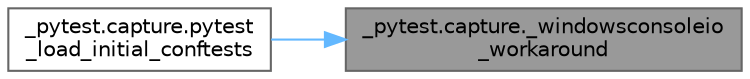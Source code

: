 digraph "_pytest.capture._windowsconsoleio_workaround"
{
 // LATEX_PDF_SIZE
  bgcolor="transparent";
  edge [fontname=Helvetica,fontsize=10,labelfontname=Helvetica,labelfontsize=10];
  node [fontname=Helvetica,fontsize=10,shape=box,height=0.2,width=0.4];
  rankdir="RL";
  Node1 [id="Node000001",label="_pytest.capture._windowsconsoleio\l_workaround",height=0.2,width=0.4,color="gray40", fillcolor="grey60", style="filled", fontcolor="black",tooltip=" "];
  Node1 -> Node2 [id="edge1_Node000001_Node000002",dir="back",color="steelblue1",style="solid",tooltip=" "];
  Node2 [id="Node000002",label="_pytest.capture.pytest\l_load_initial_conftests",height=0.2,width=0.4,color="grey40", fillcolor="white", style="filled",URL="$namespace__pytest_1_1capture.html#a802264eae2e79aa1e2f1c37643a942ca",tooltip=" "];
}
